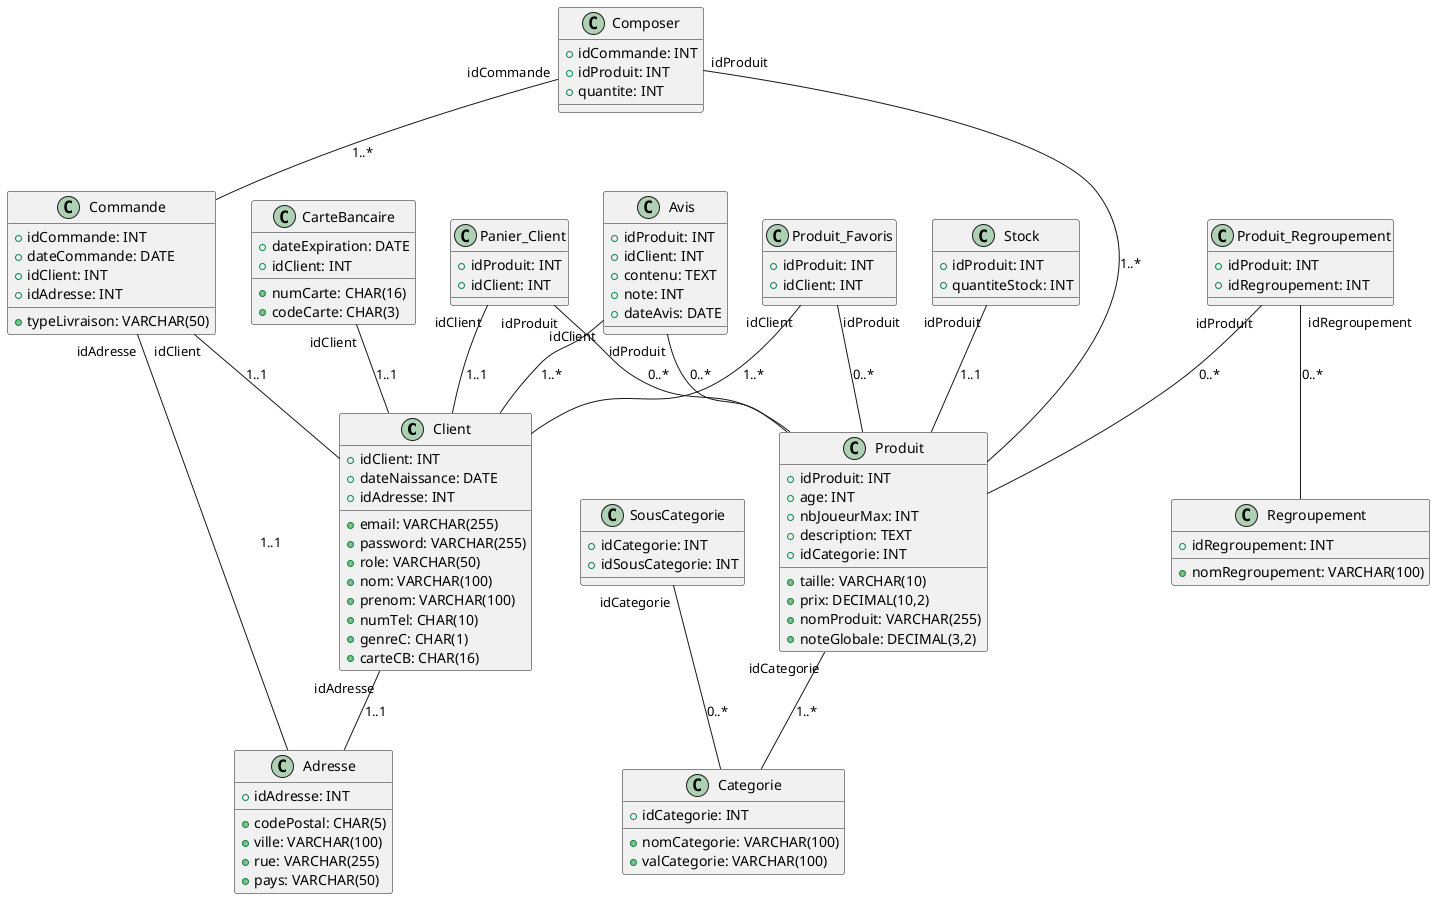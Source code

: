 @startuml

class Client {
    +idClient: INT
    +email: VARCHAR(255)
    +password: VARCHAR(255)
    +role: VARCHAR(50)
    +nom: VARCHAR(100)
    +prenom: VARCHAR(100)
    +numTel: CHAR(10)
    +genreC: CHAR(1)
    +dateNaissance: DATE
    +carteCB: CHAR(16)
    +idAdresse: INT
}

class Adresse {
    +idAdresse: INT
    +codePostal: CHAR(5)
    +ville: VARCHAR(100)
    +rue: VARCHAR(255)
    +pays: VARCHAR(50)
}

class Categorie {
    +idCategorie: INT
    +nomCategorie: VARCHAR(100)
    +valCategorie: VARCHAR(100)
}

class SousCategorie {
    +idCategorie: INT
    +idSousCategorie: INT
}

class Produit {
    +idProduit: INT
    +age: INT
    +taille: VARCHAR(10)
    +nbJoueurMax: INT
    +description: TEXT
    +prix: DECIMAL(10,2)
    +nomProduit: VARCHAR(255)
    +noteGlobale: DECIMAL(3,2)
    +idCategorie: INT
}

class Commande {
    +idCommande: INT
    +typeLivraison: VARCHAR(50)
    +dateCommande: DATE
    +idClient: INT
    +idAdresse: INT
}

class CarteBancaire {
    +numCarte: CHAR(16)
    +dateExpiration: DATE
    +codeCarte: CHAR(3)
    +idClient: INT
}

class Stock {
    +idProduit: INT
    +quantiteStock: INT
}

class Regroupement {
    +idRegroupement: INT
    +nomRegroupement: VARCHAR(100)
}

class Produit_Regroupement {
    +idProduit: INT
    +idRegroupement: INT
}

class Composer {
    +idCommande: INT
    +idProduit: INT
    +quantite: INT
}

class Panier_Client {
    +idProduit: INT
    +idClient: INT
}

class Avis {
    +idProduit: INT
    +idClient: INT
    +contenu: TEXT
    +note: INT
    +dateAvis: DATE
}

class Produit_Favoris {
    +idProduit: INT
    +idClient: INT
}

Client -- Adresse : "idAdresse" [1..1]
SousCategorie -- Categorie : "idCategorie" [0..*]
Produit -- Categorie : "idCategorie" [1..*]
Commande -- Client : "idClient" [1..1]
Commande -- Adresse : "idAdresse" [1..1]
CarteBancaire -- Client : "idClient" [1..1]
Stock -- Produit : "idProduit" [1..1]
Produit_Regroupement -- Produit : "idProduit" [0..*]
Produit_Regroupement -- Regroupement : "idRegroupement" [0..*]
Composer -- Commande : "idCommande" [1..*]
Composer -- Produit : "idProduit" [1..*]
Panier_Client -- Produit : "idProduit" [0..*]
Panier_Client -- Client : "idClient" [1..1]
Avis -- Produit : "idProduit" [0..*]
Avis -- Client : "idClient" [1..*]
Produit_Favoris -- Produit : "idProduit" [0..*]
Produit_Favoris -- Client : "idClient" [1..*]

@enduml
